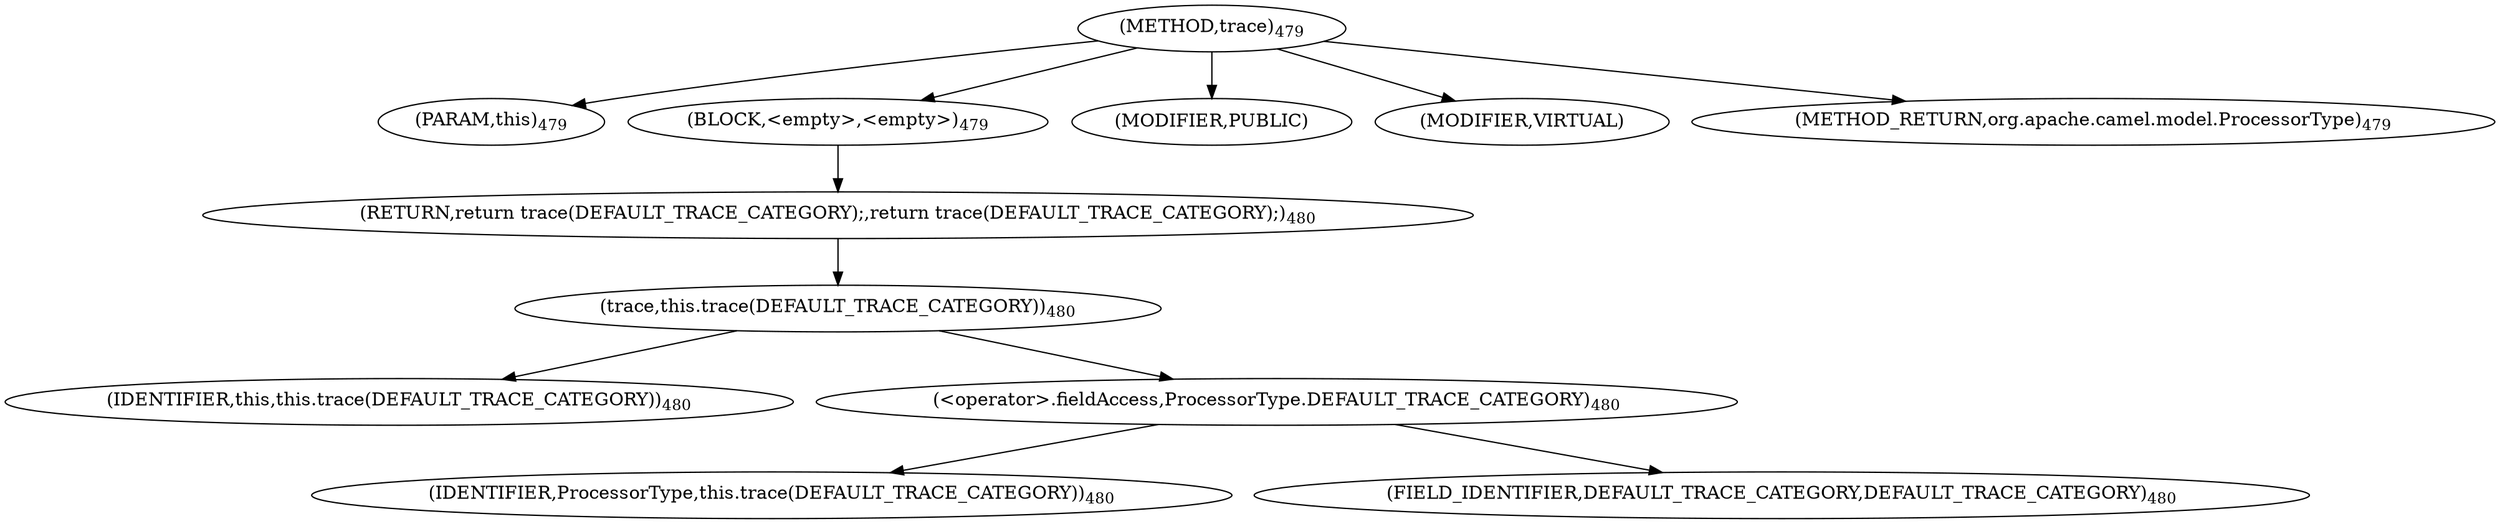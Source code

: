 digraph "trace" {  
"1012" [label = <(METHOD,trace)<SUB>479</SUB>> ]
"120" [label = <(PARAM,this)<SUB>479</SUB>> ]
"1013" [label = <(BLOCK,&lt;empty&gt;,&lt;empty&gt;)<SUB>479</SUB>> ]
"1014" [label = <(RETURN,return trace(DEFAULT_TRACE_CATEGORY);,return trace(DEFAULT_TRACE_CATEGORY);)<SUB>480</SUB>> ]
"1015" [label = <(trace,this.trace(DEFAULT_TRACE_CATEGORY))<SUB>480</SUB>> ]
"119" [label = <(IDENTIFIER,this,this.trace(DEFAULT_TRACE_CATEGORY))<SUB>480</SUB>> ]
"1016" [label = <(&lt;operator&gt;.fieldAccess,ProcessorType.DEFAULT_TRACE_CATEGORY)<SUB>480</SUB>> ]
"1017" [label = <(IDENTIFIER,ProcessorType,this.trace(DEFAULT_TRACE_CATEGORY))<SUB>480</SUB>> ]
"1018" [label = <(FIELD_IDENTIFIER,DEFAULT_TRACE_CATEGORY,DEFAULT_TRACE_CATEGORY)<SUB>480</SUB>> ]
"1019" [label = <(MODIFIER,PUBLIC)> ]
"1020" [label = <(MODIFIER,VIRTUAL)> ]
"1021" [label = <(METHOD_RETURN,org.apache.camel.model.ProcessorType)<SUB>479</SUB>> ]
  "1012" -> "120" 
  "1012" -> "1013" 
  "1012" -> "1019" 
  "1012" -> "1020" 
  "1012" -> "1021" 
  "1013" -> "1014" 
  "1014" -> "1015" 
  "1015" -> "119" 
  "1015" -> "1016" 
  "1016" -> "1017" 
  "1016" -> "1018" 
}
